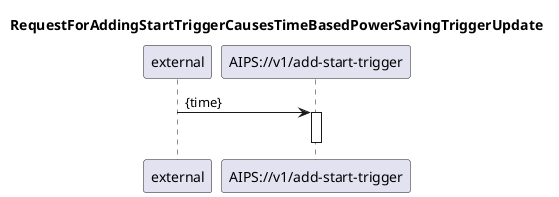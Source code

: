 @startuml 200_addStartTrigger
skinparam responseMessageBelowArrow true

title
RequestForAddingStartTriggerCausesTimeBasedPowerSavingTriggerUpdate
end title

participant "external" as requestor
participant "AIPS://v1/add-start-trigger" as addTrigger

requestor -> addTrigger: {time}
activate addTrigger

deactivate addTrigger

@enduml